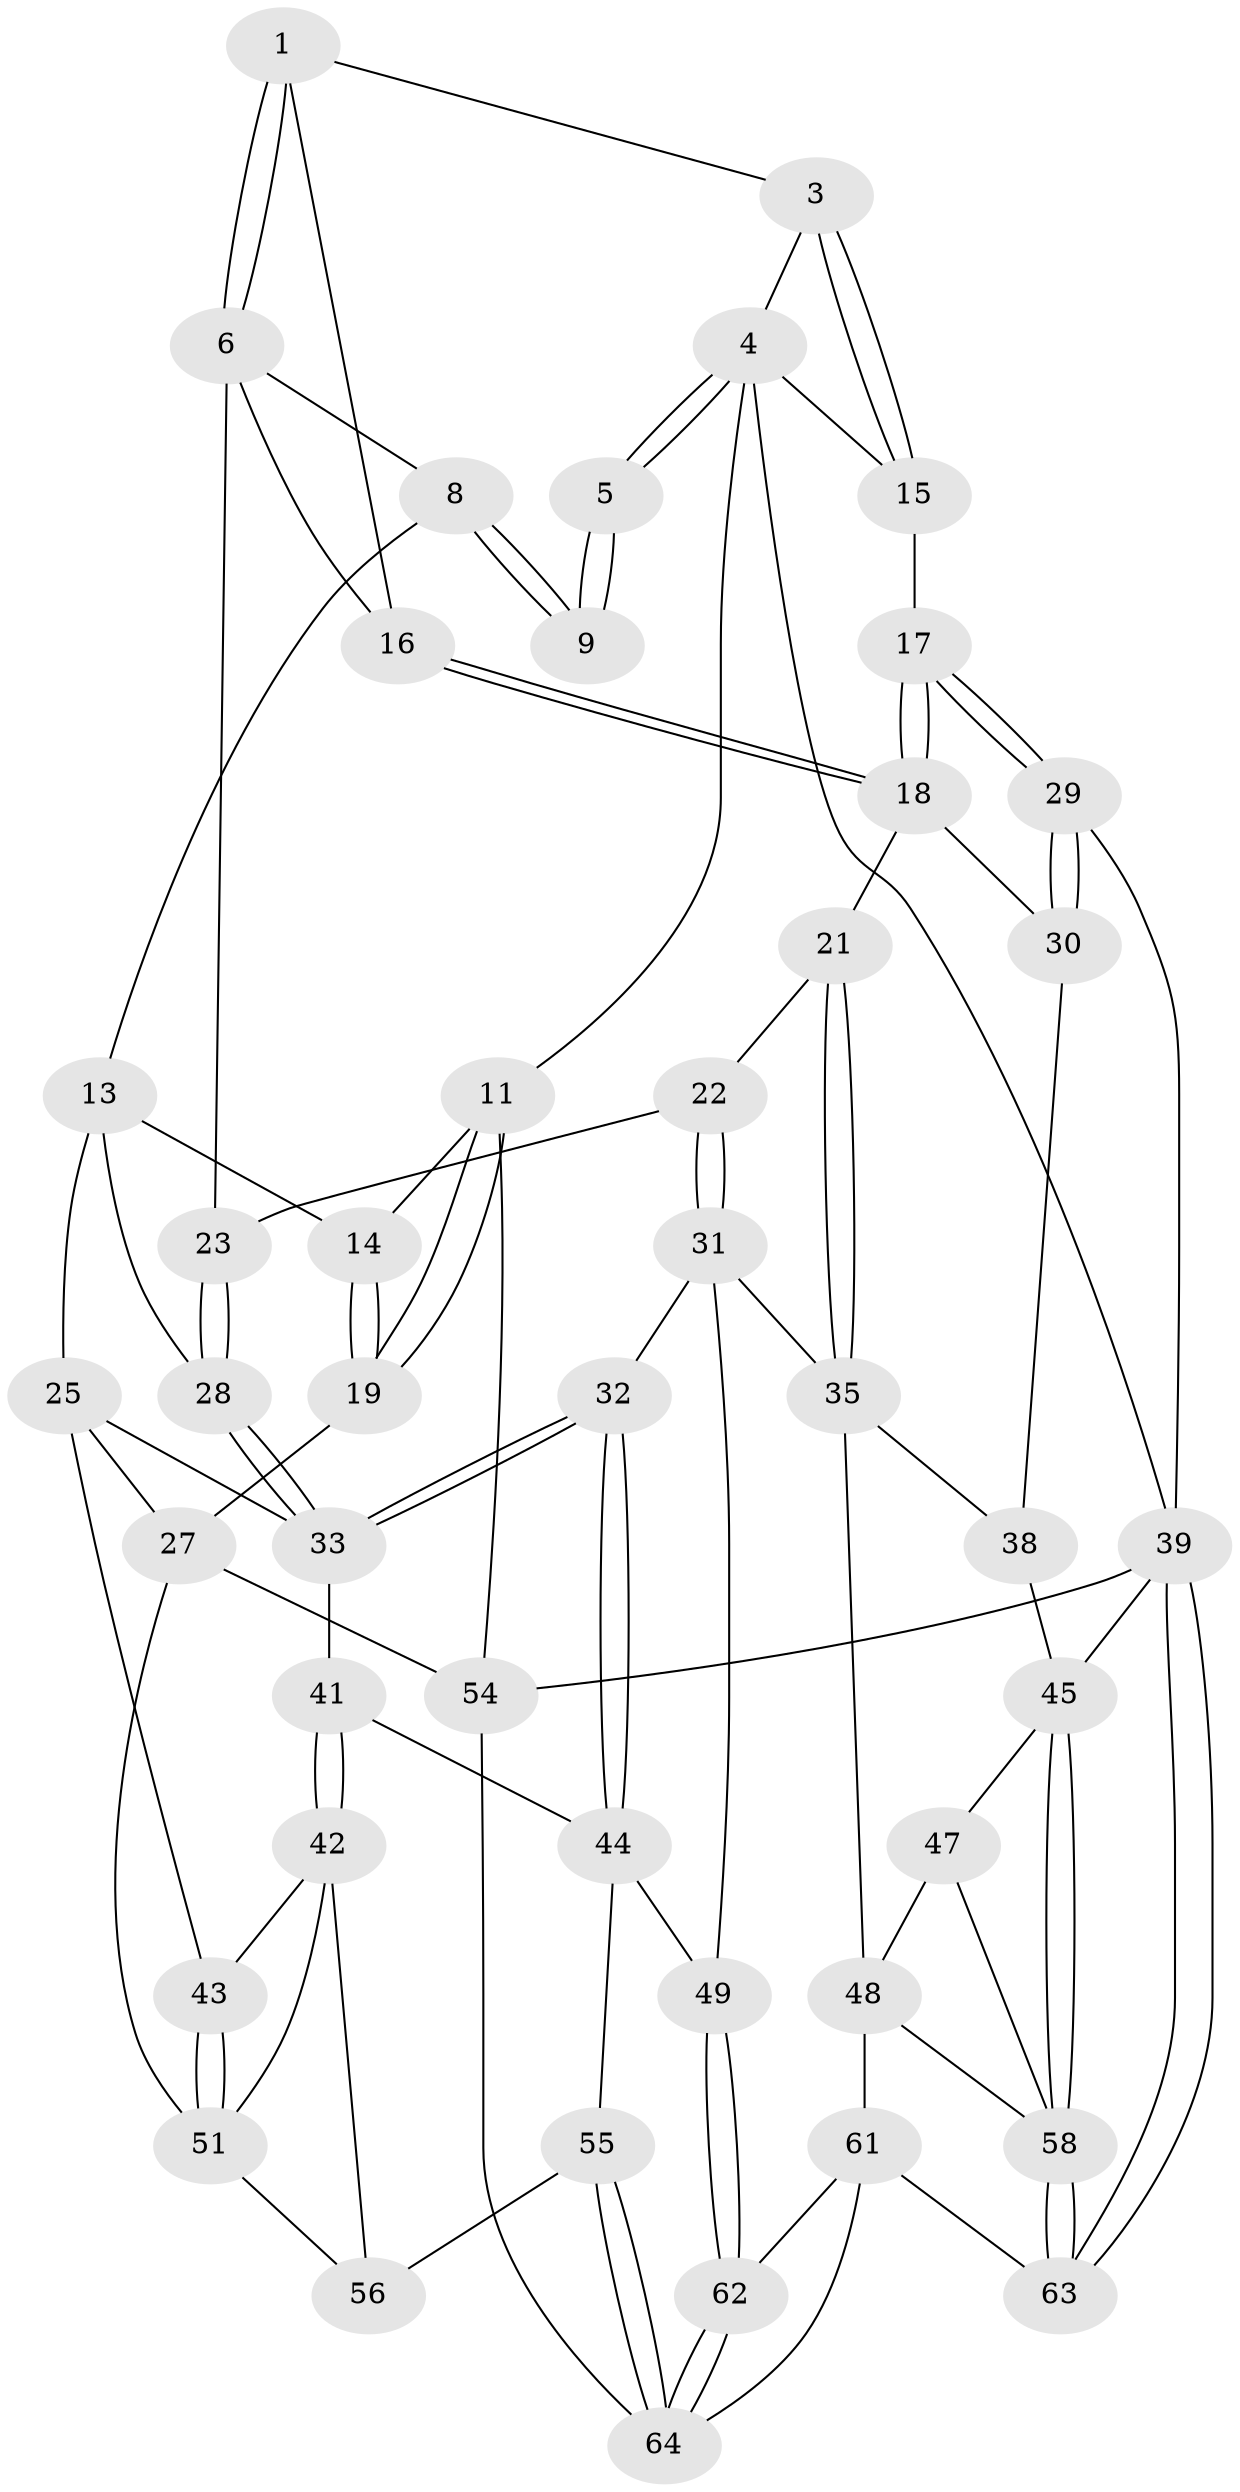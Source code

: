 // Generated by graph-tools (version 1.1) at 2025/52/02/27/25 19:52:38]
// undirected, 46 vertices, 104 edges
graph export_dot {
graph [start="1"]
  node [color=gray90,style=filled];
  1 [pos="+0.7361343752740374+0",super="+2"];
  3 [pos="+0.8536446851746429+0.1533394585164327"];
  4 [pos="+1+0",super="+10"];
  5 [pos="+0.7278859248814888+0"];
  6 [pos="+0.6628512340511082+0.19821827228284608",super="+7"];
  8 [pos="+0.4550953010990583+0.20136798889656596"];
  9 [pos="+0.4045804927446589+0"];
  11 [pos="+0+0",super="+12"];
  13 [pos="+0.2585406547030411+0.2854422042437111",super="+24"];
  14 [pos="+0.1681098007786898+0.21609391781762158"];
  15 [pos="+1+0.2262099237416352"];
  16 [pos="+0.8028267762551092+0.19367649684367394"];
  17 [pos="+1+0.31690244919377253"];
  18 [pos="+0.8285015394726405+0.30229618145272075",super="+20"];
  19 [pos="+0+0.07495493222556665"];
  21 [pos="+0.731026599855881+0.42472677499110745"];
  22 [pos="+0.5469555363978574+0.341226094005726"];
  23 [pos="+0.519741746112125+0.2967885723341614"];
  25 [pos="+0.128894035474936+0.4712678307838221",super="+26"];
  27 [pos="+0+0.47758875386773353",super="+53"];
  28 [pos="+0.35975536943566266+0.46931121700581774"];
  29 [pos="+1+0.46627422983132666"];
  30 [pos="+0.9569622143946146+0.4693305395318018"];
  31 [pos="+0.5252502634542133+0.5687356689405522",super="+37"];
  32 [pos="+0.4709973194952647+0.5926041699694213"];
  33 [pos="+0.3490916748022791+0.49190274496424496",super="+34"];
  35 [pos="+0.7404332483918498+0.5599589123115812",super="+36"];
  38 [pos="+0.8274359958624901+0.5797312554007988"];
  39 [pos="+1+1",super="+40"];
  41 [pos="+0.29433263098060597+0.6529014787124561"];
  42 [pos="+0.2772830858960358+0.6800527947946886",super="+57"];
  43 [pos="+0.12442426920432187+0.6730180931470624"];
  44 [pos="+0.4188253036789724+0.6585091433308988",super="+50"];
  45 [pos="+1+0.6429228125773211",super="+46"];
  47 [pos="+0.8340697468366679+0.767727405086657"];
  48 [pos="+0.663315628158803+0.6593760060444216",super="+60"];
  49 [pos="+0.47670589642096817+0.7747798136229425"];
  51 [pos="+0.12470574881433563+0.7457031553317902",super="+52"];
  54 [pos="+0+1"];
  55 [pos="+0.34006356701369334+0.8600168932521212"];
  56 [pos="+0.2739328186469306+0.8097345621004615"];
  58 [pos="+0.8591098930130159+0.8079366844899843",super="+59"];
  61 [pos="+0.6015865517649819+0.8710700323490153",super="+65"];
  62 [pos="+0.5755473364542156+0.8600818266376187"];
  63 [pos="+1+1"];
  64 [pos="+0.3532468836575141+0.9357184764891976",super="+66"];
  1 -- 6;
  1 -- 6;
  1 -- 16;
  1 -- 3;
  3 -- 4;
  3 -- 15;
  3 -- 15;
  4 -- 5;
  4 -- 5;
  4 -- 11;
  4 -- 15;
  4 -- 39;
  5 -- 9;
  5 -- 9;
  6 -- 16;
  6 -- 8;
  6 -- 23;
  8 -- 9;
  8 -- 9;
  8 -- 13;
  11 -- 19;
  11 -- 19;
  11 -- 54;
  11 -- 14;
  13 -- 14;
  13 -- 25;
  13 -- 28;
  14 -- 19;
  14 -- 19;
  15 -- 17;
  16 -- 18;
  16 -- 18;
  17 -- 18;
  17 -- 18;
  17 -- 29;
  17 -- 29;
  18 -- 21;
  18 -- 30;
  19 -- 27;
  21 -- 22;
  21 -- 35;
  21 -- 35;
  22 -- 23;
  22 -- 31;
  22 -- 31;
  23 -- 28;
  23 -- 28;
  25 -- 33;
  25 -- 27;
  25 -- 43;
  27 -- 54;
  27 -- 51;
  28 -- 33;
  28 -- 33;
  29 -- 30;
  29 -- 30;
  29 -- 39;
  30 -- 38;
  31 -- 32;
  31 -- 49;
  31 -- 35;
  32 -- 33;
  32 -- 33;
  32 -- 44;
  32 -- 44;
  33 -- 41;
  35 -- 38;
  35 -- 48;
  38 -- 45;
  39 -- 63;
  39 -- 63;
  39 -- 54;
  39 -- 45;
  41 -- 42;
  41 -- 42;
  41 -- 44;
  42 -- 43;
  42 -- 56;
  42 -- 51;
  43 -- 51;
  43 -- 51;
  44 -- 49;
  44 -- 55;
  45 -- 58;
  45 -- 58;
  45 -- 47;
  47 -- 48;
  47 -- 58;
  48 -- 58;
  48 -- 61;
  49 -- 62;
  49 -- 62;
  51 -- 56;
  54 -- 64;
  55 -- 56;
  55 -- 64;
  55 -- 64;
  58 -- 63;
  58 -- 63;
  61 -- 62;
  61 -- 64;
  61 -- 63;
  62 -- 64;
  62 -- 64;
}
